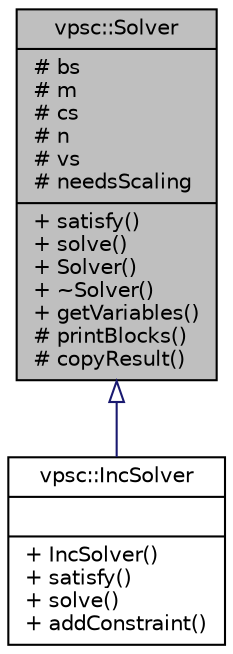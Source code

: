 digraph "vpsc::Solver"
{
  edge [fontname="Helvetica",fontsize="10",labelfontname="Helvetica",labelfontsize="10"];
  node [fontname="Helvetica",fontsize="10",shape=record];
  Node0 [label="{vpsc::Solver\n|# bs\l# m\l# cs\l# n\l# vs\l# needsScaling\l|+ satisfy()\l+ solve()\l+ Solver()\l+ ~Solver()\l+ getVariables()\l# printBlocks()\l# copyResult()\l}",height=0.2,width=0.4,color="black", fillcolor="grey75", style="filled", fontcolor="black"];
  Node0 -> Node1 [dir="back",color="midnightblue",fontsize="10",style="solid",arrowtail="onormal",fontname="Helvetica"];
  Node1 [label="{vpsc::IncSolver\n||+ IncSolver()\l+ satisfy()\l+ solve()\l+ addConstraint()\l}",height=0.2,width=0.4,color="black", fillcolor="white", style="filled",URL="$classvpsc_1_1IncSolver.html",tooltip="Incremental solver for Variable Placement with Separation Constraints problem instance. "];
}
